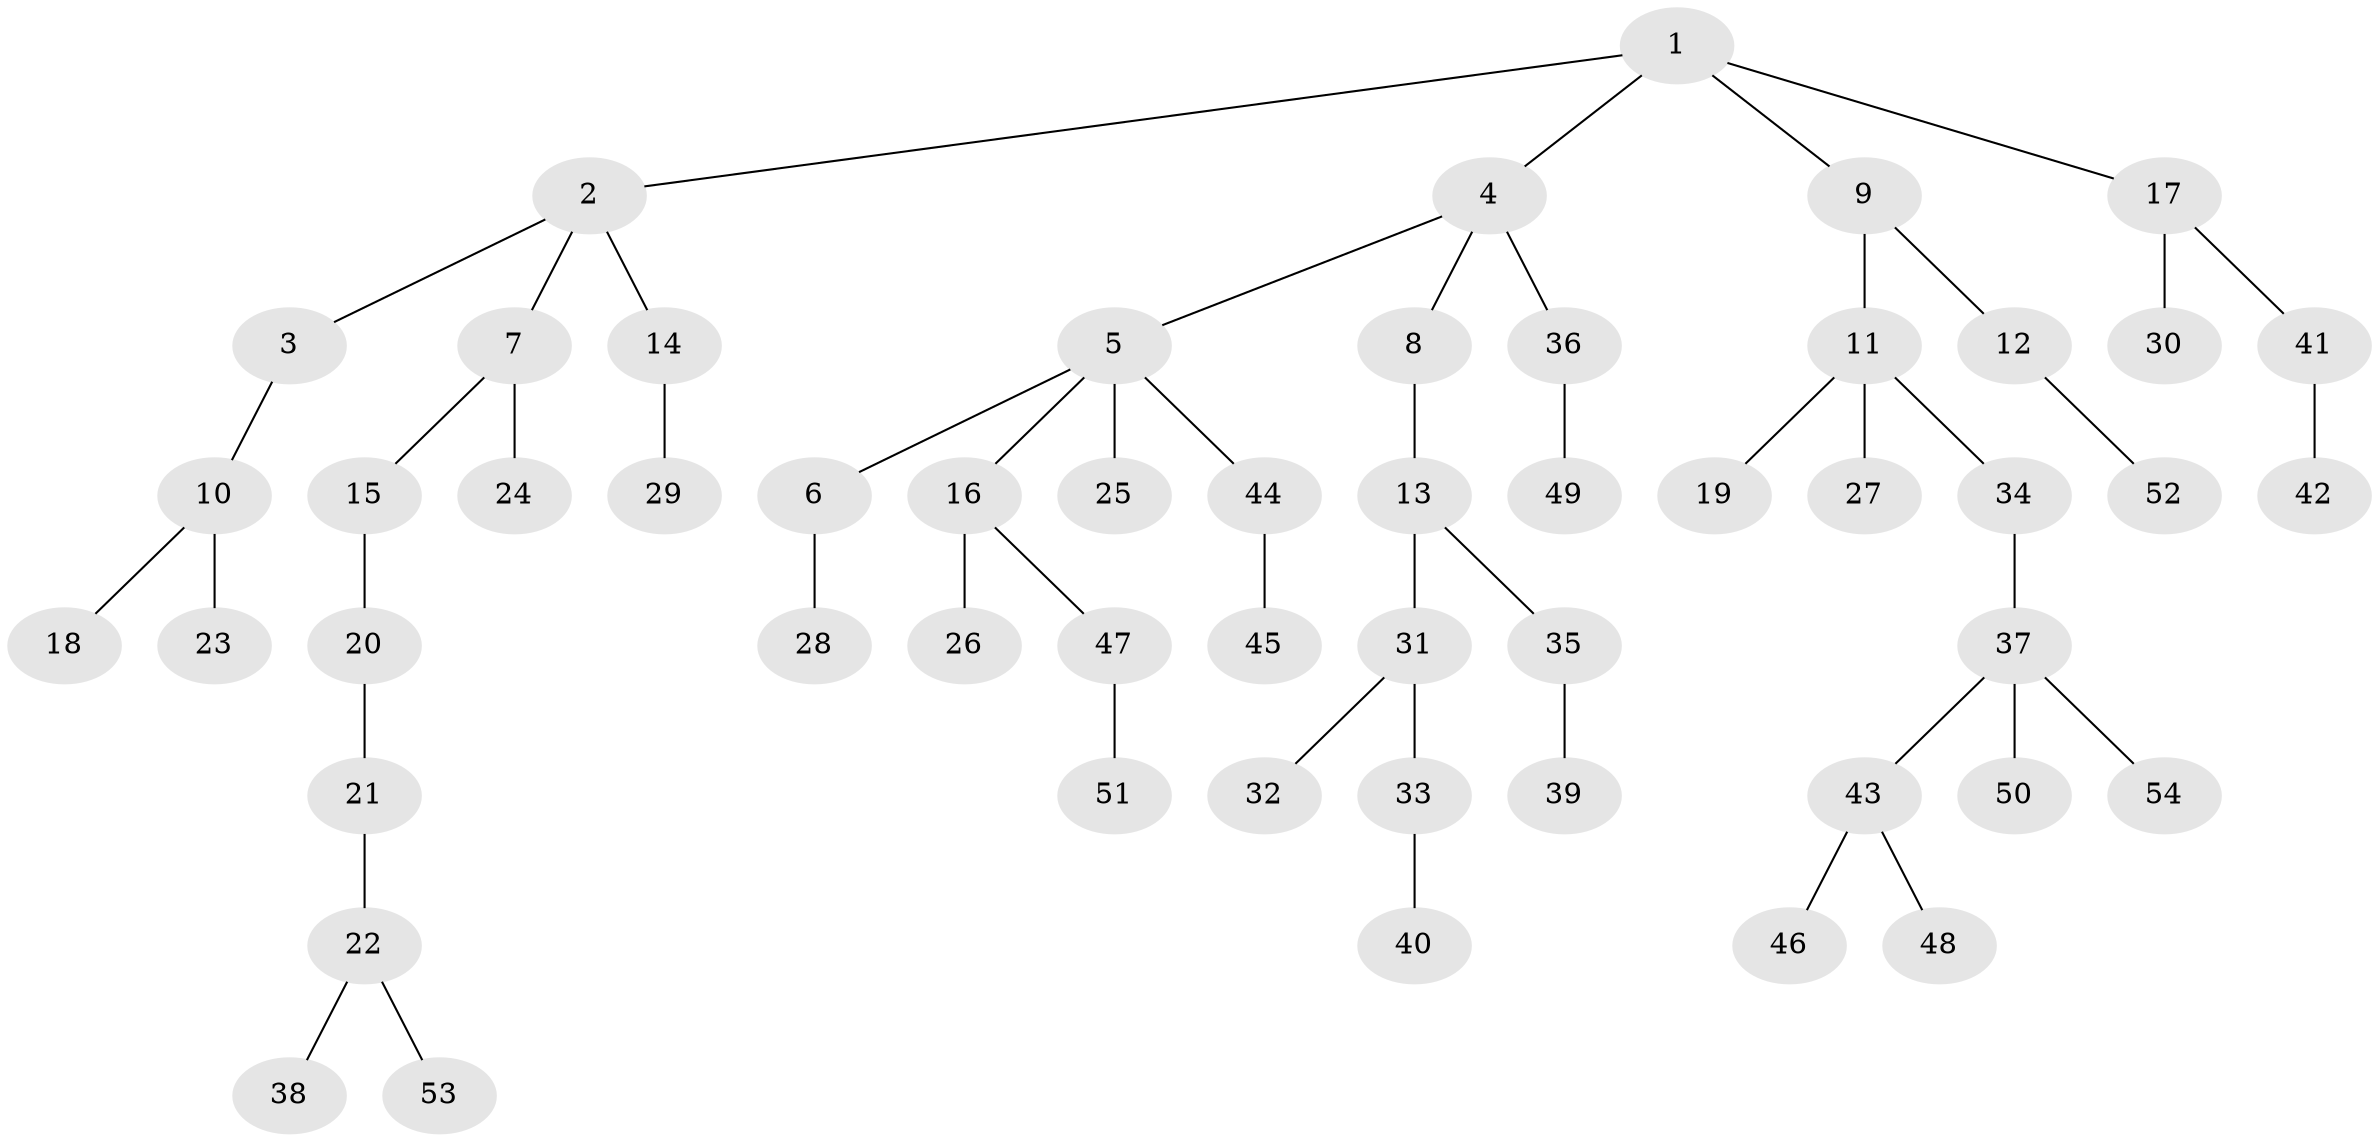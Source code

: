 // Generated by graph-tools (version 1.1) at 2025/02/03/09/25 03:02:19]
// undirected, 54 vertices, 53 edges
graph export_dot {
graph [start="1"]
  node [color=gray90,style=filled];
  1;
  2;
  3;
  4;
  5;
  6;
  7;
  8;
  9;
  10;
  11;
  12;
  13;
  14;
  15;
  16;
  17;
  18;
  19;
  20;
  21;
  22;
  23;
  24;
  25;
  26;
  27;
  28;
  29;
  30;
  31;
  32;
  33;
  34;
  35;
  36;
  37;
  38;
  39;
  40;
  41;
  42;
  43;
  44;
  45;
  46;
  47;
  48;
  49;
  50;
  51;
  52;
  53;
  54;
  1 -- 2;
  1 -- 4;
  1 -- 9;
  1 -- 17;
  2 -- 3;
  2 -- 7;
  2 -- 14;
  3 -- 10;
  4 -- 5;
  4 -- 8;
  4 -- 36;
  5 -- 6;
  5 -- 16;
  5 -- 25;
  5 -- 44;
  6 -- 28;
  7 -- 15;
  7 -- 24;
  8 -- 13;
  9 -- 11;
  9 -- 12;
  10 -- 18;
  10 -- 23;
  11 -- 19;
  11 -- 27;
  11 -- 34;
  12 -- 52;
  13 -- 31;
  13 -- 35;
  14 -- 29;
  15 -- 20;
  16 -- 26;
  16 -- 47;
  17 -- 30;
  17 -- 41;
  20 -- 21;
  21 -- 22;
  22 -- 38;
  22 -- 53;
  31 -- 32;
  31 -- 33;
  33 -- 40;
  34 -- 37;
  35 -- 39;
  36 -- 49;
  37 -- 43;
  37 -- 50;
  37 -- 54;
  41 -- 42;
  43 -- 46;
  43 -- 48;
  44 -- 45;
  47 -- 51;
}

